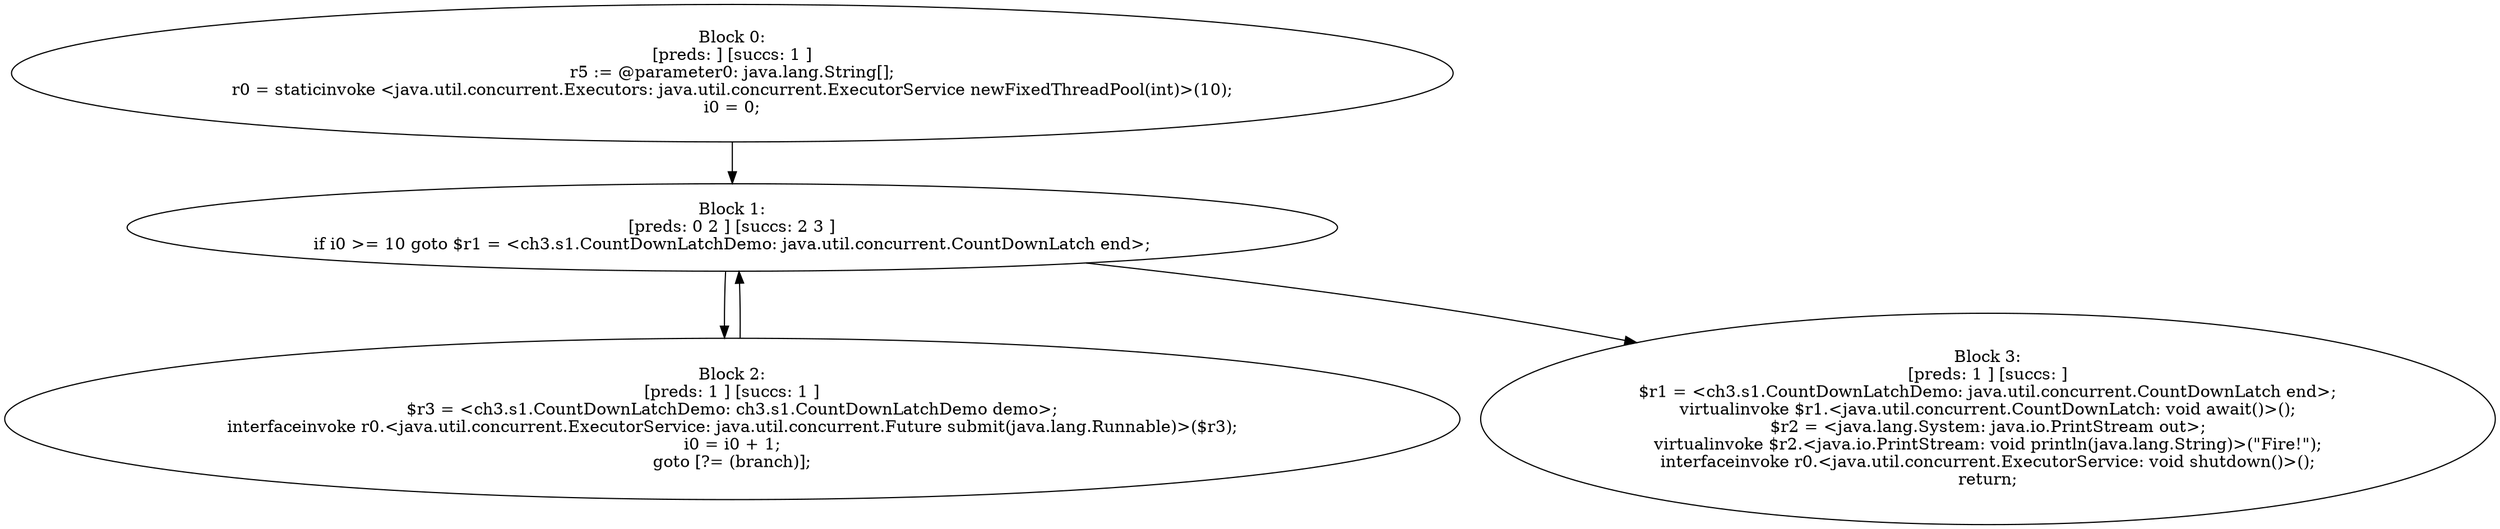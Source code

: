 digraph "unitGraph" {
    "Block 0:
[preds: ] [succs: 1 ]
r5 := @parameter0: java.lang.String[];
r0 = staticinvoke <java.util.concurrent.Executors: java.util.concurrent.ExecutorService newFixedThreadPool(int)>(10);
i0 = 0;
"
    "Block 1:
[preds: 0 2 ] [succs: 2 3 ]
if i0 >= 10 goto $r1 = <ch3.s1.CountDownLatchDemo: java.util.concurrent.CountDownLatch end>;
"
    "Block 2:
[preds: 1 ] [succs: 1 ]
$r3 = <ch3.s1.CountDownLatchDemo: ch3.s1.CountDownLatchDemo demo>;
interfaceinvoke r0.<java.util.concurrent.ExecutorService: java.util.concurrent.Future submit(java.lang.Runnable)>($r3);
i0 = i0 + 1;
goto [?= (branch)];
"
    "Block 3:
[preds: 1 ] [succs: ]
$r1 = <ch3.s1.CountDownLatchDemo: java.util.concurrent.CountDownLatch end>;
virtualinvoke $r1.<java.util.concurrent.CountDownLatch: void await()>();
$r2 = <java.lang.System: java.io.PrintStream out>;
virtualinvoke $r2.<java.io.PrintStream: void println(java.lang.String)>(\"Fire!\");
interfaceinvoke r0.<java.util.concurrent.ExecutorService: void shutdown()>();
return;
"
    "Block 0:
[preds: ] [succs: 1 ]
r5 := @parameter0: java.lang.String[];
r0 = staticinvoke <java.util.concurrent.Executors: java.util.concurrent.ExecutorService newFixedThreadPool(int)>(10);
i0 = 0;
"->"Block 1:
[preds: 0 2 ] [succs: 2 3 ]
if i0 >= 10 goto $r1 = <ch3.s1.CountDownLatchDemo: java.util.concurrent.CountDownLatch end>;
";
    "Block 1:
[preds: 0 2 ] [succs: 2 3 ]
if i0 >= 10 goto $r1 = <ch3.s1.CountDownLatchDemo: java.util.concurrent.CountDownLatch end>;
"->"Block 2:
[preds: 1 ] [succs: 1 ]
$r3 = <ch3.s1.CountDownLatchDemo: ch3.s1.CountDownLatchDemo demo>;
interfaceinvoke r0.<java.util.concurrent.ExecutorService: java.util.concurrent.Future submit(java.lang.Runnable)>($r3);
i0 = i0 + 1;
goto [?= (branch)];
";
    "Block 1:
[preds: 0 2 ] [succs: 2 3 ]
if i0 >= 10 goto $r1 = <ch3.s1.CountDownLatchDemo: java.util.concurrent.CountDownLatch end>;
"->"Block 3:
[preds: 1 ] [succs: ]
$r1 = <ch3.s1.CountDownLatchDemo: java.util.concurrent.CountDownLatch end>;
virtualinvoke $r1.<java.util.concurrent.CountDownLatch: void await()>();
$r2 = <java.lang.System: java.io.PrintStream out>;
virtualinvoke $r2.<java.io.PrintStream: void println(java.lang.String)>(\"Fire!\");
interfaceinvoke r0.<java.util.concurrent.ExecutorService: void shutdown()>();
return;
";
    "Block 2:
[preds: 1 ] [succs: 1 ]
$r3 = <ch3.s1.CountDownLatchDemo: ch3.s1.CountDownLatchDemo demo>;
interfaceinvoke r0.<java.util.concurrent.ExecutorService: java.util.concurrent.Future submit(java.lang.Runnable)>($r3);
i0 = i0 + 1;
goto [?= (branch)];
"->"Block 1:
[preds: 0 2 ] [succs: 2 3 ]
if i0 >= 10 goto $r1 = <ch3.s1.CountDownLatchDemo: java.util.concurrent.CountDownLatch end>;
";
}
